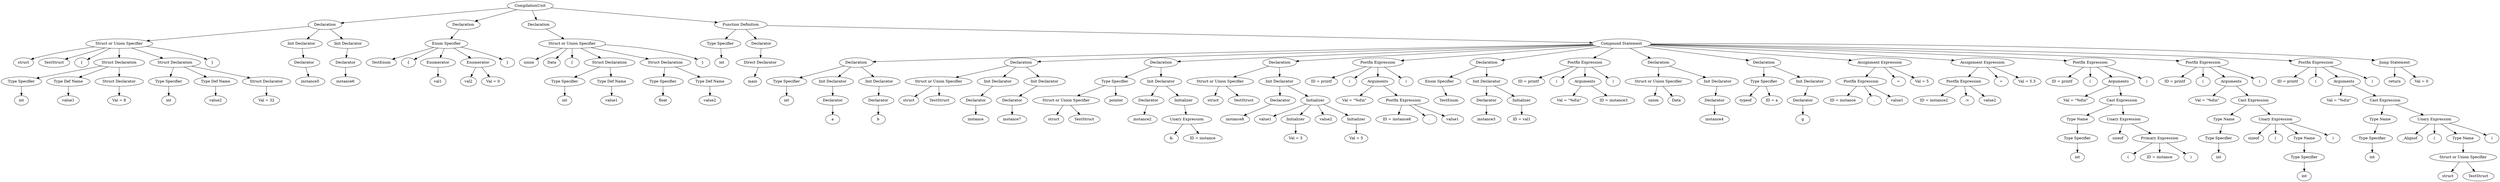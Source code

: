 digraph G {
		Q0[label="CompilationUnit"];
		Q0 -> Q1
		Q1[label="Declaration"];
		Q1 -> Q2
		Q2[label="Struct or Union Specifier"];
		Q2 -> Q3
		Q3[label="struct"];
		Q2 -> Q4
		Q4[label="TestStruct"];
		Q2 -> Q5
		Q5[label="{"];
		Q2 -> Q6
		Q6[label="Struct Declaration"];
		Q6 -> Q7
		Q7[label="Type Specifier"];
		Q7 -> Q8
		Q8[label="int"];
		Q6 -> Q9
		Q9[label="Type Def Name"];
		Q9 -> Q10
		Q10[label="value1"];
		Q6 -> Q11
		Q11[label="Struct Declarator"];
		Q11 -> Q12
		Q12[label="Val = 8"];
		Q2 -> Q13
		Q13[label="Struct Declaration"];
		Q13 -> Q14
		Q14[label="Type Specifier"];
		Q14 -> Q15
		Q15[label="int"];
		Q13 -> Q16
		Q16[label="Type Def Name"];
		Q16 -> Q17
		Q17[label="value2"];
		Q13 -> Q18
		Q18[label="Struct Declarator"];
		Q18 -> Q19
		Q19[label="Val = 32"];
		Q2 -> Q20
		Q20[label="}"];
		Q1 -> Q21
		Q21[label="Init Declarator"];
		Q21 -> Q22
		Q22[label="Declarator"];
		Q22 -> Q23
		Q23[label="instance5"];
		Q1 -> Q24
		Q24[label="Init Declarator"];
		Q24 -> Q25
		Q25[label="Declarator"];
		Q25 -> Q26
		Q26[label="instance6"];
		Q0 -> Q27
		Q27[label="Declaration"];
		Q27 -> Q28
		Q28[label="Enum Specifier"];
		Q28 -> Q29
		Q29[label="TestEnum"];
		Q28 -> Q30
		Q30[label="{"];
		Q28 -> Q31
		Q31[label="Enumerator"];
		Q31 -> Q32
		Q32[label="val1"];
		Q28 -> Q33
		Q33[label="Enumerator"];
		Q33 -> Q34
		Q34[label="val2"];
		Q33 -> Q35
		Q35[label="Val = 0"];
		Q28 -> Q36
		Q36[label="}"];
		Q0 -> Q37
		Q37[label="Declaration"];
		Q37 -> Q38
		Q38[label="Struct or Union Specifier"];
		Q38 -> Q39
		Q39[label="union"];
		Q38 -> Q40
		Q40[label="Data"];
		Q38 -> Q41
		Q41[label="{"];
		Q38 -> Q42
		Q42[label="Struct Declaration"];
		Q42 -> Q43
		Q43[label="Type Specifier"];
		Q43 -> Q44
		Q44[label="int"];
		Q42 -> Q45
		Q45[label="Type Def Name"];
		Q45 -> Q46
		Q46[label="value1"];
		Q38 -> Q47
		Q47[label="Struct Declaration"];
		Q47 -> Q48
		Q48[label="Type Specifier"];
		Q48 -> Q49
		Q49[label="float"];
		Q47 -> Q50
		Q50[label="Type Def Name"];
		Q50 -> Q51
		Q51[label="value2"];
		Q38 -> Q52
		Q52[label="}"];
		Q0 -> Q53
		Q53[label="Function Definition"];
		Q53 -> Q54
		Q54[label="Type Specifier"];
		Q54 -> Q55
		Q55[label="int"];
		Q53 -> Q56
		Q56[label="Declarator"];
		Q56 -> Q57
		Q57[label="Direct Declarator"];
		Q57 -> Q58
		Q58[label="main"];
		Q53 -> Q59
		Q59[label="Compound Statement"];
		Q59 -> Q60
		Q60[label="Declaration"];
		Q60 -> Q61
		Q61[label="Type Specifier"];
		Q61 -> Q62
		Q62[label="int"];
		Q60 -> Q63
		Q63[label="Init Declarator"];
		Q63 -> Q64
		Q64[label="Declarator"];
		Q64 -> Q65
		Q65[label="a"];
		Q60 -> Q66
		Q66[label="Init Declarator"];
		Q66 -> Q67
		Q67[label="Declarator"];
		Q67 -> Q68
		Q68[label="b"];
		Q59 -> Q69
		Q69[label="Declaration"];
		Q69 -> Q70
		Q70[label="Struct or Union Specifier"];
		Q70 -> Q71
		Q71[label="struct"];
		Q70 -> Q72
		Q72[label="TestStruct"];
		Q69 -> Q73
		Q73[label="Init Declarator"];
		Q73 -> Q74
		Q74[label="Declarator"];
		Q74 -> Q75
		Q75[label="instance"];
		Q69 -> Q76
		Q76[label="Init Declarator"];
		Q76 -> Q77
		Q77[label="Declarator"];
		Q77 -> Q78
		Q78[label="instance7"];
		Q59 -> Q79
		Q79[label="Declaration"];
		Q79 -> Q80
		Q80[label="Type Specifier"];
		Q80 -> Q81
		Q81[label="Struct or Union Specifier"];
		Q81 -> Q82
		Q82[label="struct"];
		Q81 -> Q83
		Q83[label="TestStruct"];
		Q80 -> Q84
		Q84[label="pointer"];
		Q79 -> Q85
		Q85[label="Init Declarator"];
		Q85 -> Q86
		Q86[label="Declarator"];
		Q86 -> Q87
		Q87[label="instance2"];
		Q85 -> Q88
		Q88[label="Initializer"];
		Q88 -> Q89
		Q89[label="Unary Expression"];
		Q89 -> Q90
		Q90[label="&"];
		Q89 -> Q91
		Q91[label="ID = instance"];
		Q59 -> Q92
		Q92[label="Declaration"];
		Q92 -> Q93
		Q93[label="Struct or Union Specifier"];
		Q93 -> Q94
		Q94[label="struct"];
		Q93 -> Q95
		Q95[label="TestStruct"];
		Q92 -> Q96
		Q96[label="Init Declarator"];
		Q96 -> Q97
		Q97[label="Declarator"];
		Q97 -> Q98
		Q98[label="instance8"];
		Q96 -> Q99
		Q99[label="Initializer"];
		Q99 -> Q100
		Q100[label="value1"];
		Q99 -> Q101
		Q101[label="Initializer"];
		Q101 -> Q102
		Q102[label="Val = 3"];
		Q99 -> Q103
		Q103[label="value2"];
		Q99 -> Q104
		Q104[label="Initializer"];
		Q104 -> Q105
		Q105[label="Val = 5"];
		Q59 -> Q106
		Q106[label="Postfix Expression"];
		Q106 -> Q107
		Q107[label="ID = printf"];
		Q106 -> Q108
		Q108[label="("];
		Q106 -> Q109
		Q109[label="Arguments"];
		Q109 -> Q110
		Q110[label="Val = \"%d\\n\""];
		Q109 -> Q111
		Q111[label="Postfix Expression"];
		Q111 -> Q112
		Q112[label="ID = instance8"];
		Q111 -> Q113
		Q113[label="."];
		Q111 -> Q114
		Q114[label="value1"];
		Q106 -> Q115
		Q115[label=")"];
		Q59 -> Q116
		Q116[label="Declaration"];
		Q116 -> Q117
		Q117[label="Enum Specifier"];
		Q117 -> Q118
		Q118[label="TestEnum"];
		Q116 -> Q119
		Q119[label="Init Declarator"];
		Q119 -> Q120
		Q120[label="Declarator"];
		Q120 -> Q121
		Q121[label="instance3"];
		Q119 -> Q122
		Q122[label="Initializer"];
		Q122 -> Q123
		Q123[label="ID = val1"];
		Q59 -> Q124
		Q124[label="Postfix Expression"];
		Q124 -> Q125
		Q125[label="ID = printf"];
		Q124 -> Q126
		Q126[label="("];
		Q124 -> Q127
		Q127[label="Arguments"];
		Q127 -> Q128
		Q128[label="Val = \"%d\\n\""];
		Q127 -> Q129
		Q129[label="ID = instance3"];
		Q124 -> Q130
		Q130[label=")"];
		Q59 -> Q131
		Q131[label="Declaration"];
		Q131 -> Q132
		Q132[label="Struct or Union Specifier"];
		Q132 -> Q133
		Q133[label="union"];
		Q132 -> Q134
		Q134[label="Data"];
		Q131 -> Q135
		Q135[label="Init Declarator"];
		Q135 -> Q136
		Q136[label="Declarator"];
		Q136 -> Q137
		Q137[label="instance4"];
		Q59 -> Q138
		Q138[label="Declaration"];
		Q138 -> Q139
		Q139[label="Type Specifier"];
		Q139 -> Q140
		Q140[label="typeof"];
		Q139 -> Q141
		Q141[label="ID = a"];
		Q138 -> Q142
		Q142[label="Init Declarator"];
		Q142 -> Q143
		Q143[label="Declarator"];
		Q143 -> Q144
		Q144[label="g"];
		Q59 -> Q145
		Q145[label="Assignment Expression"];
		Q145 -> Q146
		Q146[label="Postfix Expression"];
		Q146 -> Q147
		Q147[label="ID = instance"];
		Q146 -> Q148
		Q148[label="."];
		Q146 -> Q149
		Q149[label="value1"];
		Q145 -> Q150
		Q150[label="="];
		Q145 -> Q151
		Q151[label="Val = 5"];
		Q59 -> Q152
		Q152[label="Assignment Expression"];
		Q152 -> Q153
		Q153[label="Postfix Expression"];
		Q153 -> Q154
		Q154[label="ID = instance2"];
		Q153 -> Q155
		Q155[label="->"];
		Q153 -> Q156
		Q156[label="value2"];
		Q152 -> Q157
		Q157[label="="];
		Q152 -> Q158
		Q158[label="Val = 5.3"];
		Q59 -> Q159
		Q159[label="Postfix Expression"];
		Q159 -> Q160
		Q160[label="ID = printf"];
		Q159 -> Q161
		Q161[label="("];
		Q159 -> Q162
		Q162[label="Arguments"];
		Q162 -> Q163
		Q163[label="Val = \"%d\\n\""];
		Q162 -> Q164
		Q164[label="Cast Expression"];
		Q164 -> Q165
		Q165[label="Type Name"];
		Q165 -> Q166
		Q166[label="Type Specifier"];
		Q166 -> Q167
		Q167[label="int"];
		Q164 -> Q168
		Q168[label="Unary Expression"];
		Q168 -> Q169
		Q169[label="sizeof"];
		Q168 -> Q170
		Q170[label="Primary Expression"];
		Q170 -> Q171
		Q171[label="("];
		Q170 -> Q172
		Q172[label="ID = instance"];
		Q170 -> Q173
		Q173[label=")"];
		Q159 -> Q174
		Q174[label=")"];
		Q59 -> Q175
		Q175[label="Postfix Expression"];
		Q175 -> Q176
		Q176[label="ID = printf"];
		Q175 -> Q177
		Q177[label="("];
		Q175 -> Q178
		Q178[label="Arguments"];
		Q178 -> Q179
		Q179[label="Val = \"%d\\n\""];
		Q178 -> Q180
		Q180[label="Cast Expression"];
		Q180 -> Q181
		Q181[label="Type Name"];
		Q181 -> Q182
		Q182[label="Type Specifier"];
		Q182 -> Q183
		Q183[label="int"];
		Q180 -> Q184
		Q184[label="Unary Expression"];
		Q184 -> Q185
		Q185[label="sizeof"];
		Q184 -> Q186
		Q186[label="("];
		Q184 -> Q187
		Q187[label="Type Name"];
		Q187 -> Q188
		Q188[label="Type Specifier"];
		Q188 -> Q189
		Q189[label="int"];
		Q184 -> Q190
		Q190[label=")"];
		Q175 -> Q191
		Q191[label=")"];
		Q59 -> Q192
		Q192[label="Postfix Expression"];
		Q192 -> Q193
		Q193[label="ID = printf"];
		Q192 -> Q194
		Q194[label="("];
		Q192 -> Q195
		Q195[label="Arguments"];
		Q195 -> Q196
		Q196[label="Val = \"%d\\n\""];
		Q195 -> Q197
		Q197[label="Cast Expression"];
		Q197 -> Q198
		Q198[label="Type Name"];
		Q198 -> Q199
		Q199[label="Type Specifier"];
		Q199 -> Q200
		Q200[label="int"];
		Q197 -> Q201
		Q201[label="Unary Expression"];
		Q201 -> Q202
		Q202[label="_Alignof"];
		Q201 -> Q203
		Q203[label="("];
		Q201 -> Q204
		Q204[label="Type Name"];
		Q204 -> Q205
		Q205[label="Struct or Union Specifier"];
		Q205 -> Q206
		Q206[label="struct"];
		Q205 -> Q207
		Q207[label="TestStruct"];
		Q201 -> Q208
		Q208[label=")"];
		Q192 -> Q209
		Q209[label=")"];
		Q59 -> Q210
		Q210[label="Jump Statement"];
		Q210 -> Q211
		Q211[label="return"];
		Q210 -> Q212
		Q212[label="Val = 0"];
		
}